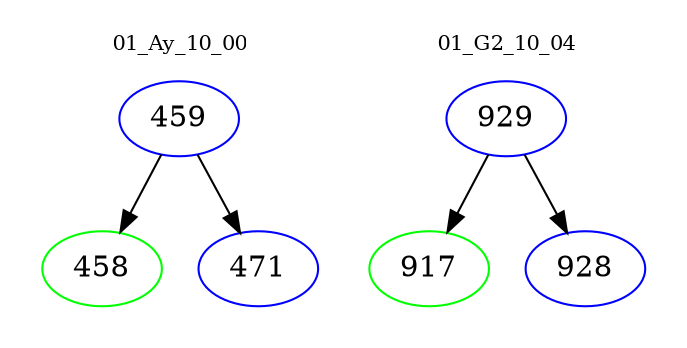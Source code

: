 digraph{
subgraph cluster_0 {
color = white
label = "01_Ay_10_00";
fontsize=10;
T0_459 [label="459", color="blue"]
T0_459 -> T0_458 [color="black"]
T0_458 [label="458", color="green"]
T0_459 -> T0_471 [color="black"]
T0_471 [label="471", color="blue"]
}
subgraph cluster_1 {
color = white
label = "01_G2_10_04";
fontsize=10;
T1_929 [label="929", color="blue"]
T1_929 -> T1_917 [color="black"]
T1_917 [label="917", color="green"]
T1_929 -> T1_928 [color="black"]
T1_928 [label="928", color="blue"]
}
}
